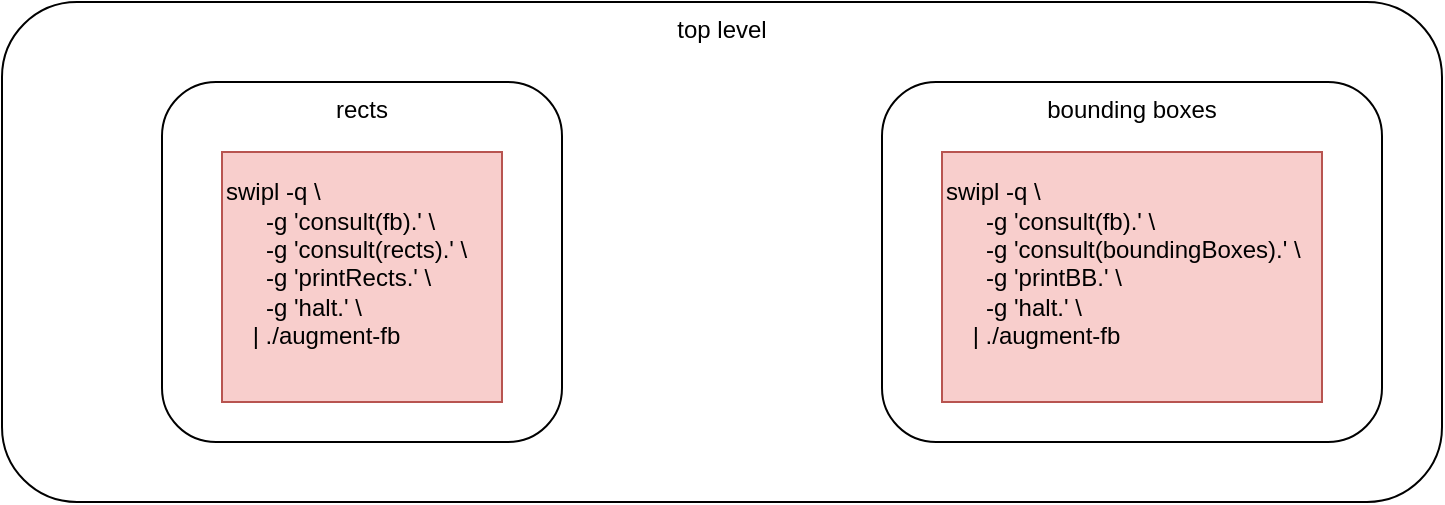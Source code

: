 <mxfile version="14.6.13" type="device"><diagram id="4-544yzEc4u4IAjOFwbp" name="Details"><mxGraphModel dx="1106" dy="806" grid="1" gridSize="10" guides="1" tooltips="1" connect="1" arrows="1" fold="1" page="1" pageScale="1" pageWidth="1100" pageHeight="850" math="0" shadow="0"><root><mxCell id="0"/><mxCell id="1" parent="0"/><mxCell id="rJgd0mdZyCf8UOVbtFr0-1" value="top level" style="rounded=1;whiteSpace=wrap;html=1;verticalAlign=top;" vertex="1" parent="1"><mxGeometry x="80" y="120" width="720" height="250" as="geometry"/></mxCell><mxCell id="On2t8Sm75D8rSYa2tGV4-2" value="rects" style="rounded=1;whiteSpace=wrap;html=1;verticalAlign=top;" parent="1" vertex="1"><mxGeometry x="160" y="160" width="200" height="180" as="geometry"/></mxCell><mxCell id="On2t8Sm75D8rSYa2tGV4-3" value="&lt;div&gt;swipl -q \&lt;/div&gt;&lt;div&gt;&amp;nbsp; &amp;nbsp; &amp;nbsp; -g 'consult(fb).' \&lt;/div&gt;&lt;div&gt;&amp;nbsp; &amp;nbsp; &amp;nbsp; -g 'consult(rects).' \&lt;/div&gt;&lt;div&gt;&amp;nbsp; &amp;nbsp; &amp;nbsp; -g 'printRects.' \&lt;/div&gt;&lt;div&gt;&amp;nbsp; &amp;nbsp; &amp;nbsp; -g 'halt.' \&lt;/div&gt;&lt;div&gt;&amp;nbsp; &amp;nbsp; | ./augment-fb&lt;/div&gt;&lt;div&gt;&lt;br&gt;&lt;/div&gt;" style="rounded=0;whiteSpace=wrap;html=1;align=left;fillColor=#f8cecc;strokeColor=#b85450;" parent="1" vertex="1"><mxGeometry x="190" y="195" width="140" height="125" as="geometry"/></mxCell><mxCell id="On2t8Sm75D8rSYa2tGV4-4" value="bounding boxes" style="rounded=1;whiteSpace=wrap;html=1;verticalAlign=top;" parent="1" vertex="1"><mxGeometry x="520" y="160" width="250" height="180" as="geometry"/></mxCell><mxCell id="On2t8Sm75D8rSYa2tGV4-5" value="&lt;div&gt;&lt;div&gt;swipl -q \&lt;/div&gt;&lt;div&gt;&amp;nbsp; &amp;nbsp; &amp;nbsp; -g 'consult(fb).' \&lt;/div&gt;&lt;div&gt;&amp;nbsp; &amp;nbsp; &amp;nbsp; -g 'consult(boundingBoxes).' \&lt;/div&gt;&lt;div&gt;&amp;nbsp; &amp;nbsp; &amp;nbsp; -g 'printBB.' \&lt;/div&gt;&lt;div&gt;&amp;nbsp; &amp;nbsp; &amp;nbsp; -g 'halt.' \&lt;/div&gt;&lt;div&gt;&amp;nbsp; &amp;nbsp; | ./augment-fb&lt;/div&gt;&lt;div&gt;&lt;br&gt;&lt;/div&gt;&lt;/div&gt;" style="rounded=0;whiteSpace=wrap;html=1;align=left;fillColor=#f8cecc;strokeColor=#b85450;" parent="1" vertex="1"><mxGeometry x="550" y="195" width="190" height="125" as="geometry"/></mxCell></root></mxGraphModel></diagram></mxfile>